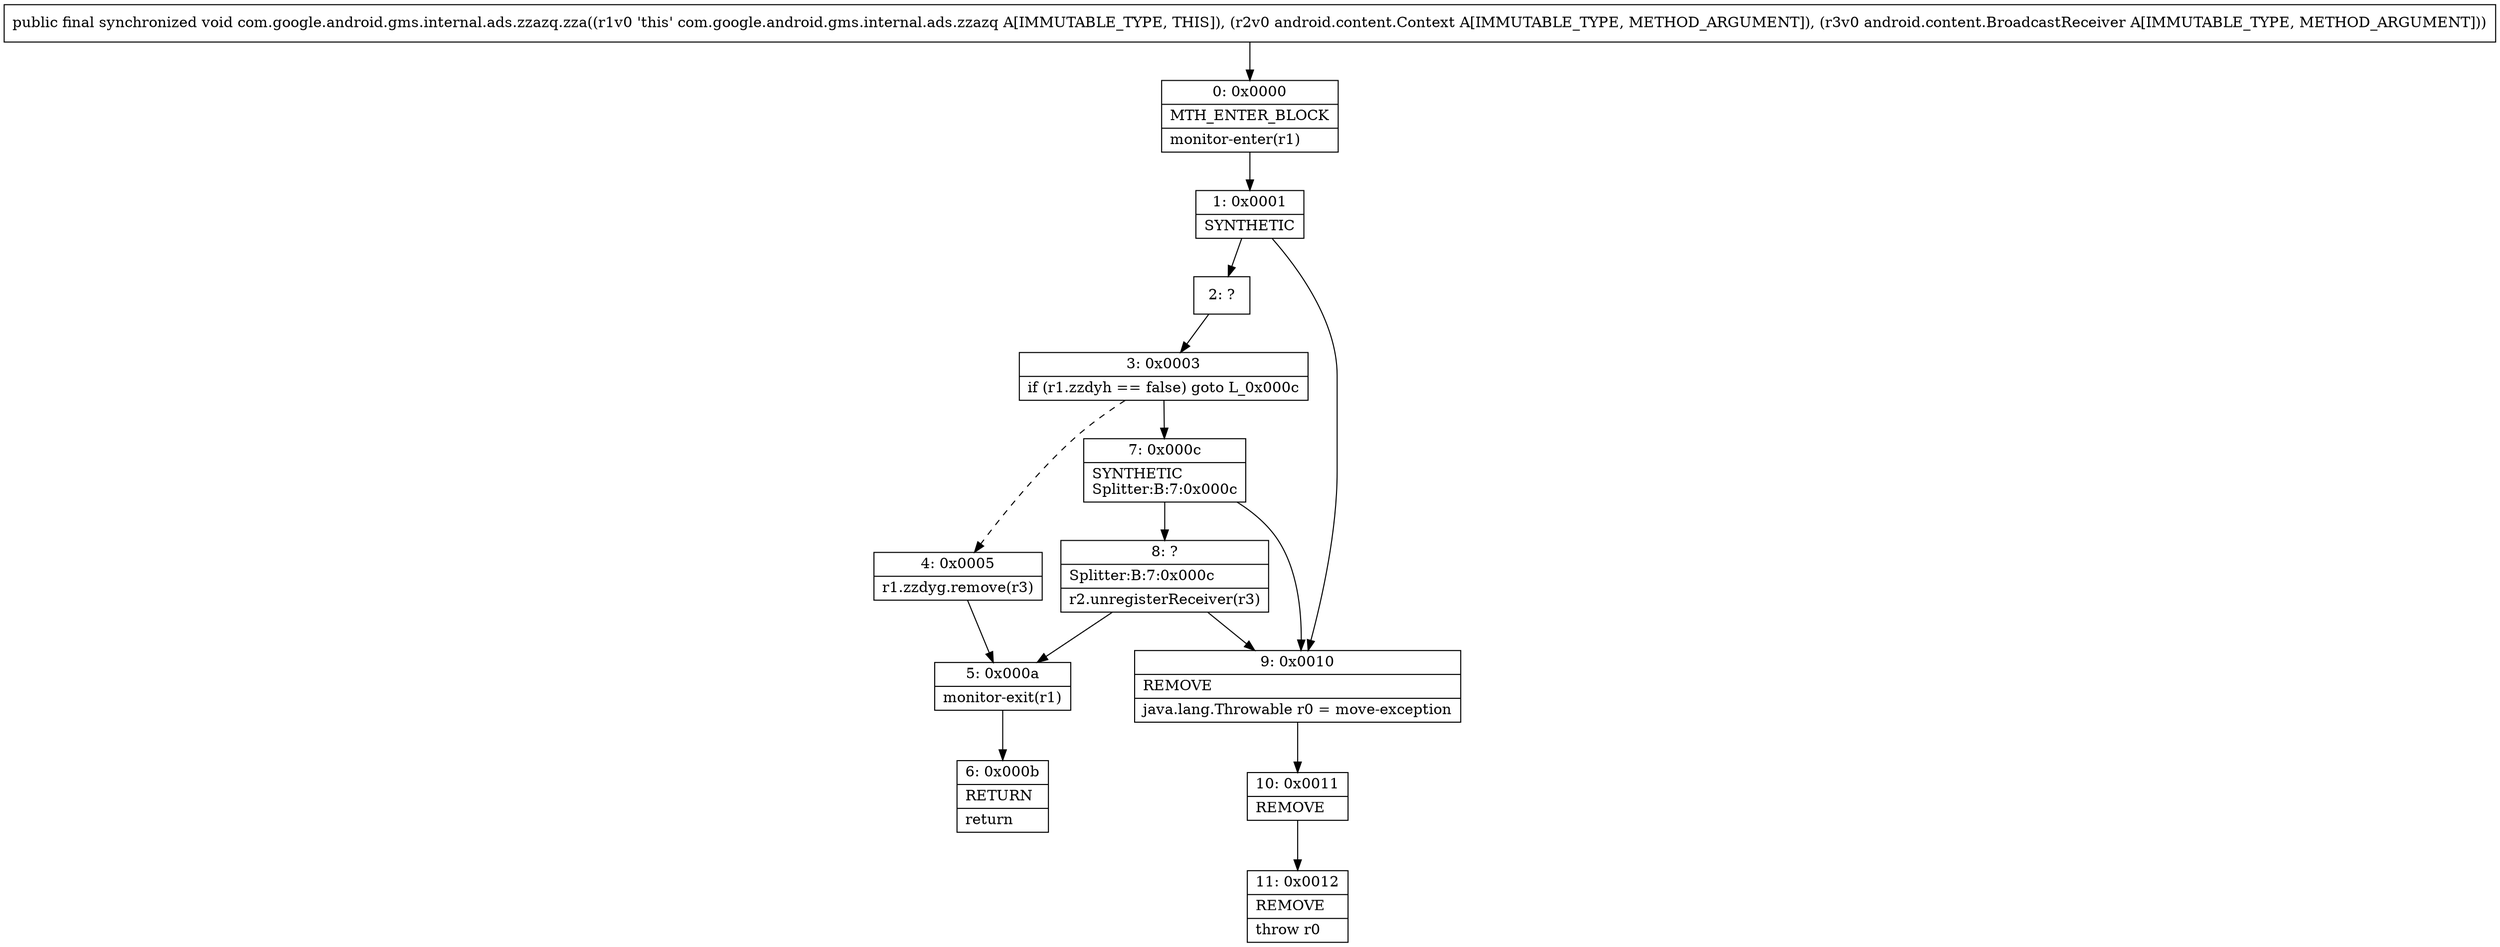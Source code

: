 digraph "CFG forcom.google.android.gms.internal.ads.zzazq.zza(Landroid\/content\/Context;Landroid\/content\/BroadcastReceiver;)V" {
Node_0 [shape=record,label="{0\:\ 0x0000|MTH_ENTER_BLOCK\l|monitor\-enter(r1)\l}"];
Node_1 [shape=record,label="{1\:\ 0x0001|SYNTHETIC\l}"];
Node_2 [shape=record,label="{2\:\ ?}"];
Node_3 [shape=record,label="{3\:\ 0x0003|if (r1.zzdyh == false) goto L_0x000c\l}"];
Node_4 [shape=record,label="{4\:\ 0x0005|r1.zzdyg.remove(r3)\l}"];
Node_5 [shape=record,label="{5\:\ 0x000a|monitor\-exit(r1)\l}"];
Node_6 [shape=record,label="{6\:\ 0x000b|RETURN\l|return\l}"];
Node_7 [shape=record,label="{7\:\ 0x000c|SYNTHETIC\lSplitter:B:7:0x000c\l}"];
Node_8 [shape=record,label="{8\:\ ?|Splitter:B:7:0x000c\l|r2.unregisterReceiver(r3)\l}"];
Node_9 [shape=record,label="{9\:\ 0x0010|REMOVE\l|java.lang.Throwable r0 = move\-exception\l}"];
Node_10 [shape=record,label="{10\:\ 0x0011|REMOVE\l}"];
Node_11 [shape=record,label="{11\:\ 0x0012|REMOVE\l|throw r0\l}"];
MethodNode[shape=record,label="{public final synchronized void com.google.android.gms.internal.ads.zzazq.zza((r1v0 'this' com.google.android.gms.internal.ads.zzazq A[IMMUTABLE_TYPE, THIS]), (r2v0 android.content.Context A[IMMUTABLE_TYPE, METHOD_ARGUMENT]), (r3v0 android.content.BroadcastReceiver A[IMMUTABLE_TYPE, METHOD_ARGUMENT])) }"];
MethodNode -> Node_0;
Node_0 -> Node_1;
Node_1 -> Node_2;
Node_1 -> Node_9;
Node_2 -> Node_3;
Node_3 -> Node_4[style=dashed];
Node_3 -> Node_7;
Node_4 -> Node_5;
Node_5 -> Node_6;
Node_7 -> Node_8;
Node_7 -> Node_9;
Node_8 -> Node_9;
Node_8 -> Node_5;
Node_9 -> Node_10;
Node_10 -> Node_11;
}

